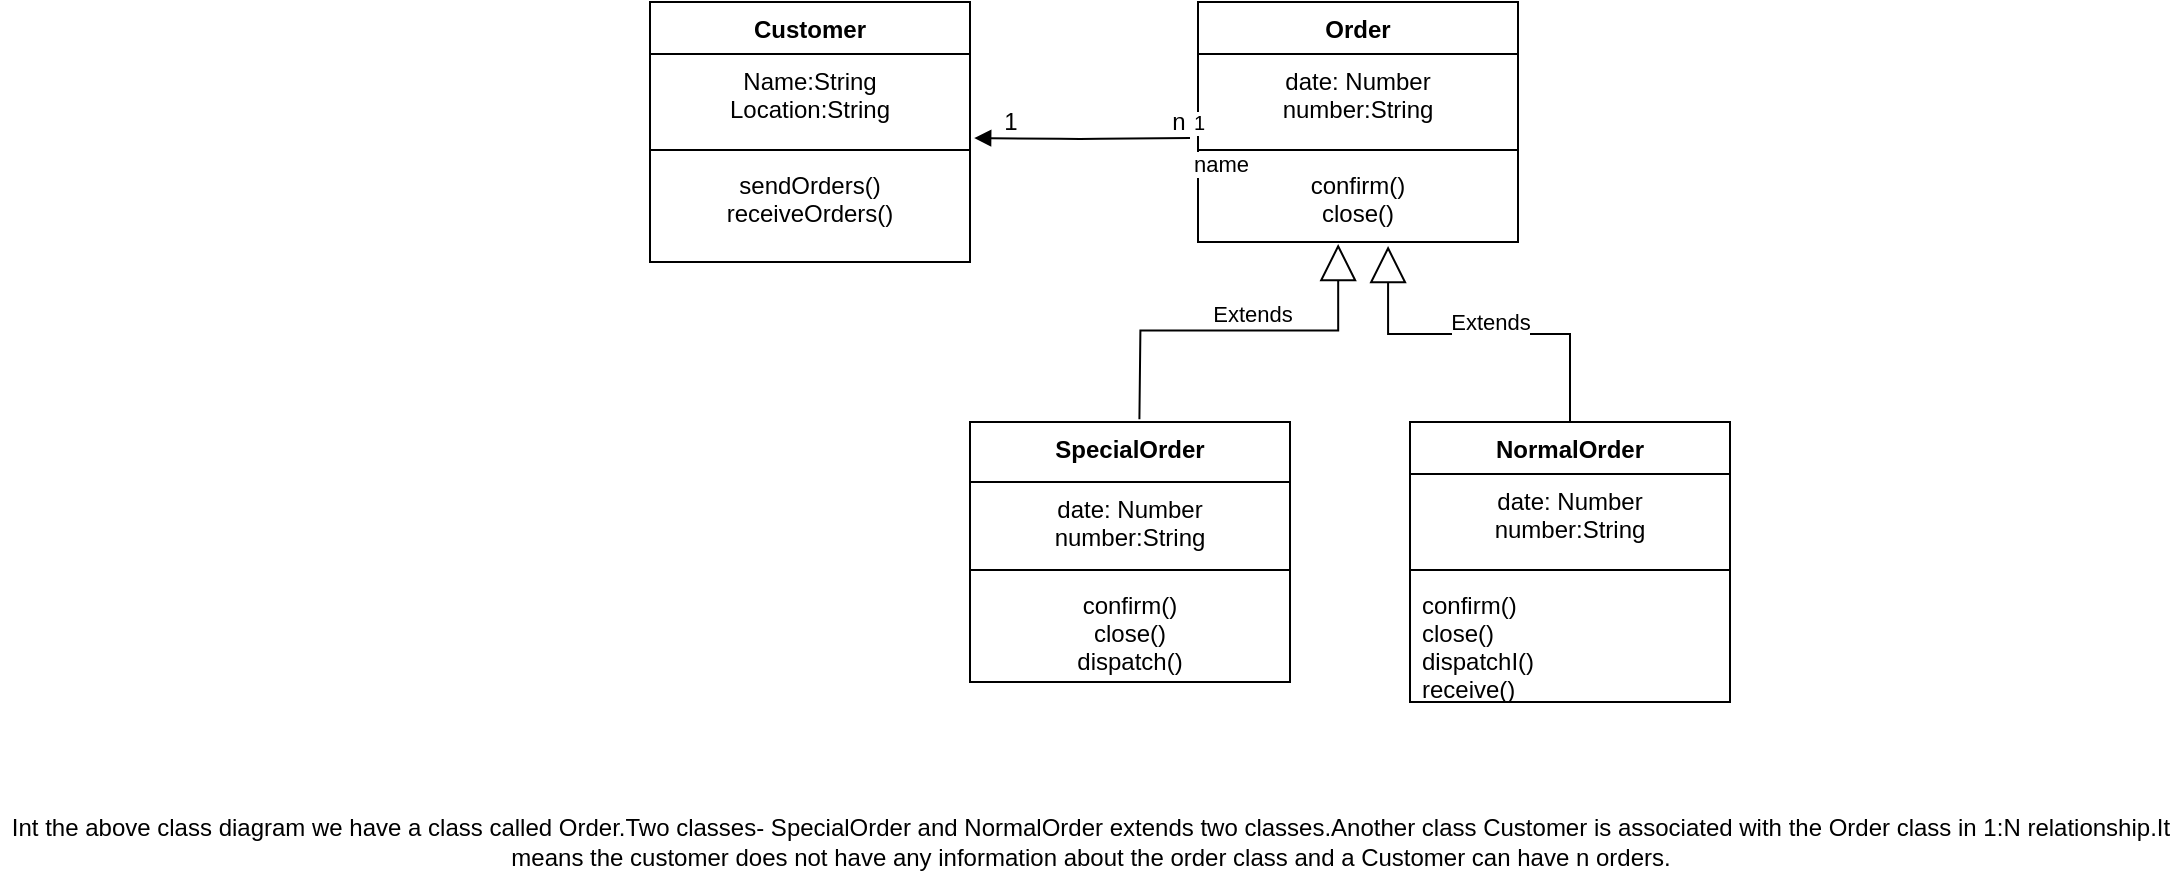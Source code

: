 <mxfile version="13.0.3" type="device"><diagram id="C5RBs43oDa-KdzZeNtuy" name="Page-1"><mxGraphModel dx="1695" dy="482" grid="1" gridSize="10" guides="1" tooltips="1" connect="1" arrows="1" fold="1" page="1" pageScale="1" pageWidth="827" pageHeight="1169" math="0" shadow="0"><root><mxCell id="WIyWlLk6GJQsqaUBKTNV-0"/><mxCell id="WIyWlLk6GJQsqaUBKTNV-1" parent="WIyWlLk6GJQsqaUBKTNV-0"/><mxCell id="4Z1w3kUGof2BDHN95u8L-0" value="Order&#10;" style="swimlane;fontStyle=1;align=center;verticalAlign=top;childLayout=stackLayout;horizontal=1;startSize=26;horizontalStack=0;resizeParent=1;resizeParentMax=0;resizeLast=0;collapsible=1;marginBottom=0;" vertex="1" parent="WIyWlLk6GJQsqaUBKTNV-1"><mxGeometry x="334" y="50" width="160" height="120" as="geometry"><mxRectangle x="334" y="50" width="70" height="26" as="alternateBounds"/></mxGeometry></mxCell><mxCell id="4Z1w3kUGof2BDHN95u8L-1" value="date: Number&#10;number:String" style="text;strokeColor=none;fillColor=none;align=center;verticalAlign=top;spacingLeft=4;spacingRight=4;overflow=hidden;rotatable=0;points=[[0,0.5],[1,0.5]];portConstraint=eastwest;" vertex="1" parent="4Z1w3kUGof2BDHN95u8L-0"><mxGeometry y="26" width="160" height="44" as="geometry"/></mxCell><mxCell id="4Z1w3kUGof2BDHN95u8L-2" value="" style="line;strokeWidth=1;fillColor=none;align=left;verticalAlign=middle;spacingTop=-1;spacingLeft=3;spacingRight=3;rotatable=0;labelPosition=right;points=[];portConstraint=eastwest;" vertex="1" parent="4Z1w3kUGof2BDHN95u8L-0"><mxGeometry y="70" width="160" height="8" as="geometry"/></mxCell><mxCell id="4Z1w3kUGof2BDHN95u8L-3" value="confirm()&#10;close()" style="text;strokeColor=none;fillColor=none;align=center;verticalAlign=top;spacingLeft=4;spacingRight=4;overflow=hidden;rotatable=0;points=[[0,0.5],[1,0.5]];portConstraint=eastwest;" vertex="1" parent="4Z1w3kUGof2BDHN95u8L-0"><mxGeometry y="78" width="160" height="42" as="geometry"/></mxCell><mxCell id="4Z1w3kUGof2BDHN95u8L-8" value="Extends" style="endArrow=block;endSize=16;endFill=0;html=1;exitX=0.406;exitY=-0.023;exitDx=0;exitDy=0;exitPerimeter=0;entryX=0.438;entryY=1.024;entryDx=0;entryDy=0;entryPerimeter=0;edgeStyle=orthogonalEdgeStyle;rounded=0;" edge="1" parent="WIyWlLk6GJQsqaUBKTNV-1" target="4Z1w3kUGof2BDHN95u8L-3"><mxGeometry x="0.079" y="8" width="160" relative="1" as="geometry"><mxPoint x="304.704" y="258.597" as="sourcePoint"/><mxPoint x="490" y="200" as="targetPoint"/><mxPoint as="offset"/></mxGeometry></mxCell><mxCell id="4Z1w3kUGof2BDHN95u8L-12" value="SpecialOrder" style="swimlane;fontStyle=1;align=center;verticalAlign=top;childLayout=stackLayout;horizontal=1;startSize=30;horizontalStack=0;resizeParent=1;resizeParentMax=0;resizeLast=0;collapsible=1;marginBottom=0;" vertex="1" parent="WIyWlLk6GJQsqaUBKTNV-1"><mxGeometry x="220" y="260" width="160" height="130" as="geometry"/></mxCell><mxCell id="4Z1w3kUGof2BDHN95u8L-13" value="date: Number&#10;number:String" style="text;strokeColor=none;fillColor=none;align=center;verticalAlign=top;spacingLeft=4;spacingRight=4;overflow=hidden;rotatable=0;points=[[0,0.5],[1,0.5]];portConstraint=eastwest;" vertex="1" parent="4Z1w3kUGof2BDHN95u8L-12"><mxGeometry y="30" width="160" height="40" as="geometry"/></mxCell><mxCell id="4Z1w3kUGof2BDHN95u8L-14" value="" style="line;strokeWidth=1;fillColor=none;align=left;verticalAlign=middle;spacingTop=-1;spacingLeft=3;spacingRight=3;rotatable=0;labelPosition=right;points=[];portConstraint=eastwest;" vertex="1" parent="4Z1w3kUGof2BDHN95u8L-12"><mxGeometry y="70" width="160" height="8" as="geometry"/></mxCell><mxCell id="4Z1w3kUGof2BDHN95u8L-15" value="confirm()&#10;close()&#10;dispatch()" style="text;strokeColor=none;fillColor=none;align=center;verticalAlign=top;spacingLeft=4;spacingRight=4;overflow=hidden;rotatable=0;points=[[0,0.5],[1,0.5]];portConstraint=eastwest;" vertex="1" parent="4Z1w3kUGof2BDHN95u8L-12"><mxGeometry y="78" width="160" height="52" as="geometry"/></mxCell><mxCell id="4Z1w3kUGof2BDHN95u8L-17" value="NormalOrder" style="swimlane;fontStyle=1;align=center;verticalAlign=top;childLayout=stackLayout;horizontal=1;startSize=26;horizontalStack=0;resizeParent=1;resizeParentMax=0;resizeLast=0;collapsible=1;marginBottom=0;" vertex="1" parent="WIyWlLk6GJQsqaUBKTNV-1"><mxGeometry x="440" y="260" width="160" height="140" as="geometry"/></mxCell><mxCell id="4Z1w3kUGof2BDHN95u8L-18" value="date: Number&#10;number:String" style="text;strokeColor=none;fillColor=none;align=center;verticalAlign=top;spacingLeft=4;spacingRight=4;overflow=hidden;rotatable=0;points=[[0,0.5],[1,0.5]];portConstraint=eastwest;" vertex="1" parent="4Z1w3kUGof2BDHN95u8L-17"><mxGeometry y="26" width="160" height="44" as="geometry"/></mxCell><mxCell id="4Z1w3kUGof2BDHN95u8L-19" value="" style="line;strokeWidth=1;fillColor=none;align=left;verticalAlign=middle;spacingTop=-1;spacingLeft=3;spacingRight=3;rotatable=0;labelPosition=right;points=[];portConstraint=eastwest;" vertex="1" parent="4Z1w3kUGof2BDHN95u8L-17"><mxGeometry y="70" width="160" height="8" as="geometry"/></mxCell><mxCell id="4Z1w3kUGof2BDHN95u8L-20" value="confirm()&#10;close()&#10;dispatchI()&#10;receive()&#10;" style="text;strokeColor=none;fillColor=none;align=left;verticalAlign=top;spacingLeft=4;spacingRight=4;overflow=hidden;rotatable=0;points=[[0,0.5],[1,0.5]];portConstraint=eastwest;" vertex="1" parent="4Z1w3kUGof2BDHN95u8L-17"><mxGeometry y="78" width="160" height="62" as="geometry"/></mxCell><mxCell id="4Z1w3kUGof2BDHN95u8L-21" value="Extends" style="endArrow=block;endSize=16;endFill=0;html=1;exitX=0.5;exitY=0;exitDx=0;exitDy=0;edgeStyle=elbowEdgeStyle;elbow=vertical;rounded=0;entryX=0.594;entryY=1.048;entryDx=0;entryDy=0;entryPerimeter=0;" edge="1" parent="WIyWlLk6GJQsqaUBKTNV-1" source="4Z1w3kUGof2BDHN95u8L-17" target="4Z1w3kUGof2BDHN95u8L-3"><mxGeometry x="-0.061" y="-6" width="160" relative="1" as="geometry"><mxPoint x="490" y="330" as="sourcePoint"/><mxPoint x="430" y="180" as="targetPoint"/><mxPoint as="offset"/></mxGeometry></mxCell><mxCell id="4Z1w3kUGof2BDHN95u8L-25" value="Customer" style="swimlane;fontStyle=1;align=center;verticalAlign=top;childLayout=stackLayout;horizontal=1;startSize=26;horizontalStack=0;resizeParent=1;resizeParentMax=0;resizeLast=0;collapsible=1;marginBottom=0;" vertex="1" parent="WIyWlLk6GJQsqaUBKTNV-1"><mxGeometry x="60" y="50" width="160" height="130" as="geometry"/></mxCell><mxCell id="4Z1w3kUGof2BDHN95u8L-26" value="Name:String&#10;Location:String" style="text;strokeColor=none;fillColor=none;align=center;verticalAlign=top;spacingLeft=4;spacingRight=4;overflow=hidden;rotatable=0;points=[[0,0.5],[1,0.5]];portConstraint=eastwest;" vertex="1" parent="4Z1w3kUGof2BDHN95u8L-25"><mxGeometry y="26" width="160" height="44" as="geometry"/></mxCell><mxCell id="4Z1w3kUGof2BDHN95u8L-27" value="" style="line;strokeWidth=1;fillColor=none;align=left;verticalAlign=middle;spacingTop=-1;spacingLeft=3;spacingRight=3;rotatable=0;labelPosition=right;points=[];portConstraint=eastwest;" vertex="1" parent="4Z1w3kUGof2BDHN95u8L-25"><mxGeometry y="70" width="160" height="8" as="geometry"/></mxCell><mxCell id="4Z1w3kUGof2BDHN95u8L-28" value="sendOrders()&#10;receiveOrders()" style="text;strokeColor=none;fillColor=none;align=center;verticalAlign=top;spacingLeft=4;spacingRight=4;overflow=hidden;rotatable=0;points=[[0,0.5],[1,0.5]];portConstraint=eastwest;" vertex="1" parent="4Z1w3kUGof2BDHN95u8L-25"><mxGeometry y="78" width="160" height="52" as="geometry"/></mxCell><mxCell id="4Z1w3kUGof2BDHN95u8L-40" value="name" style="endArrow=block;endFill=1;html=1;edgeStyle=orthogonalEdgeStyle;align=left;verticalAlign=top;entryX=1.013;entryY=0.955;entryDx=0;entryDy=0;entryPerimeter=0;" edge="1" parent="WIyWlLk6GJQsqaUBKTNV-1" target="4Z1w3kUGof2BDHN95u8L-26"><mxGeometry x="-1" relative="1" as="geometry"><mxPoint x="330" y="118" as="sourcePoint"/><mxPoint x="690" y="150" as="targetPoint"/></mxGeometry></mxCell><mxCell id="4Z1w3kUGof2BDHN95u8L-41" value="1" style="resizable=0;html=1;align=left;verticalAlign=bottom;labelBackgroundColor=#ffffff;fontSize=10;" connectable="0" vertex="1" parent="4Z1w3kUGof2BDHN95u8L-40"><mxGeometry x="-1" relative="1" as="geometry"/></mxCell><mxCell id="4Z1w3kUGof2BDHN95u8L-42" value="1" style="text;html=1;align=center;verticalAlign=middle;resizable=0;points=[];autosize=1;" vertex="1" parent="WIyWlLk6GJQsqaUBKTNV-1"><mxGeometry x="230" y="100" width="20" height="20" as="geometry"/></mxCell><mxCell id="4Z1w3kUGof2BDHN95u8L-43" value="n" style="text;html=1;align=center;verticalAlign=middle;resizable=0;points=[];autosize=1;" vertex="1" parent="WIyWlLk6GJQsqaUBKTNV-1"><mxGeometry x="314" y="100" width="20" height="20" as="geometry"/></mxCell><mxCell id="4Z1w3kUGof2BDHN95u8L-44" value="Int the above class diagram we have a class called Order.Two classes- SpecialOrder and NormalOrder extends two classes.Another class Customer is associated with the Order class in 1:N relationship.It&lt;br&gt;means the customer does not have any information about the order class and a Customer can have n orders." style="text;html=1;resizable=0;autosize=1;align=center;verticalAlign=middle;points=[];fillColor=none;strokeColor=none;rounded=0;" vertex="1" parent="WIyWlLk6GJQsqaUBKTNV-1"><mxGeometry x="-265" y="455" width="1090" height="30" as="geometry"/></mxCell></root></mxGraphModel></diagram></mxfile>